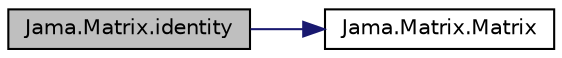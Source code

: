 digraph "Jama.Matrix.identity"
{
  edge [fontname="Helvetica",fontsize="10",labelfontname="Helvetica",labelfontsize="10"];
  node [fontname="Helvetica",fontsize="10",shape=record];
  rankdir="LR";
  Node1 [label="Jama.Matrix.identity",height=0.2,width=0.4,color="black", fillcolor="grey75", style="filled" fontcolor="black"];
  Node1 -> Node2 [color="midnightblue",fontsize="10",style="solid",fontname="Helvetica"];
  Node2 [label="Jama.Matrix.Matrix",height=0.2,width=0.4,color="black", fillcolor="white", style="filled",URL="$class_jama_1_1_matrix.html#a877dfa361af400fbf817b1046856e239"];
}
